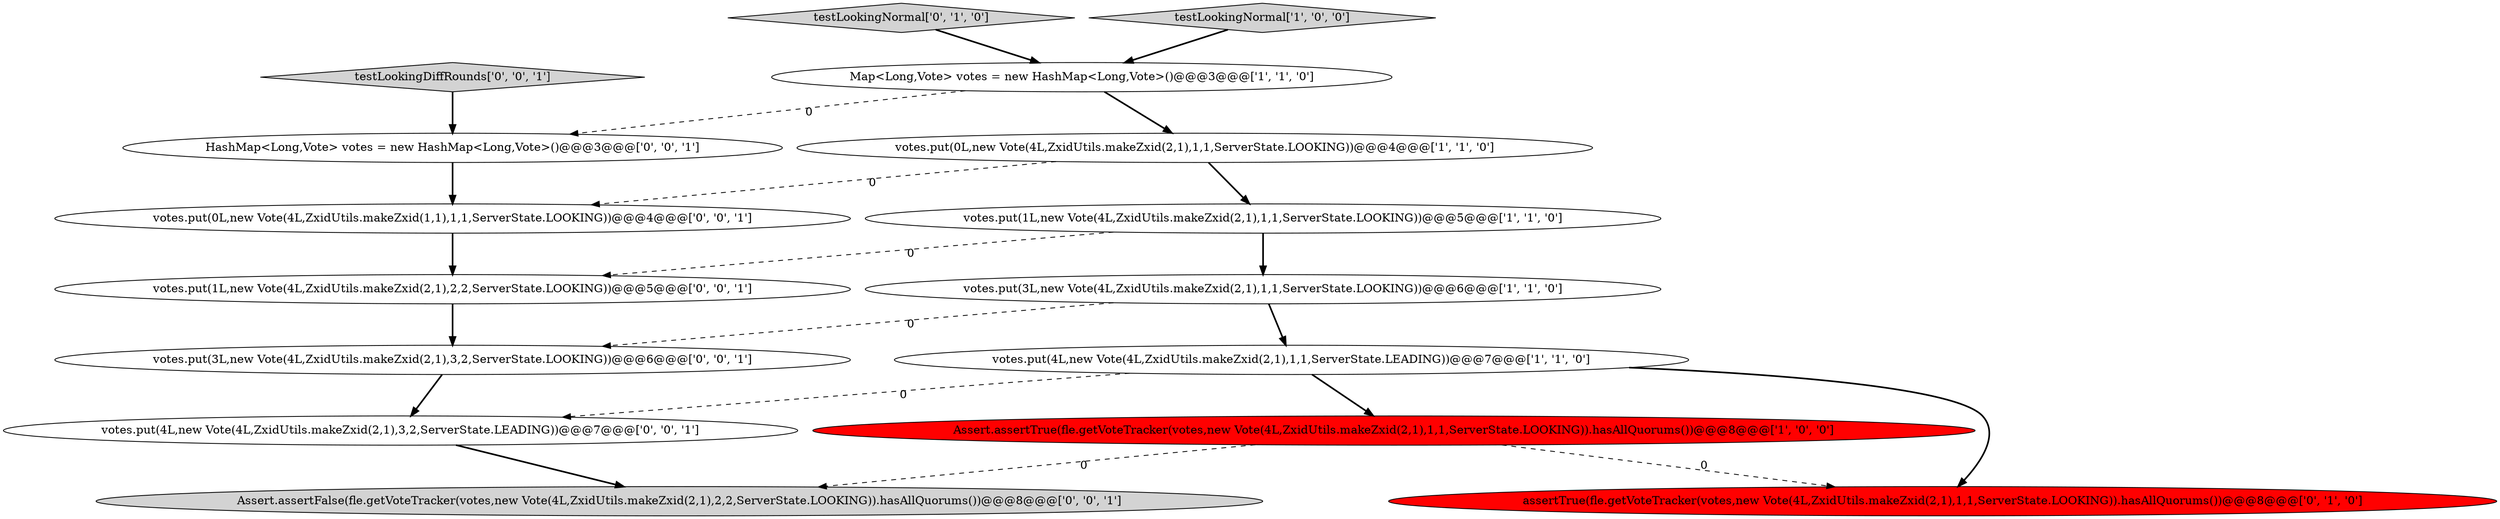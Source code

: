 digraph {
14 [style = filled, label = "testLookingDiffRounds['0', '0', '1']", fillcolor = lightgray, shape = diamond image = "AAA0AAABBB3BBB"];
13 [style = filled, label = "votes.put(4L,new Vote(4L,ZxidUtils.makeZxid(2,1),3,2,ServerState.LEADING))@@@7@@@['0', '0', '1']", fillcolor = white, shape = ellipse image = "AAA0AAABBB3BBB"];
15 [style = filled, label = "votes.put(1L,new Vote(4L,ZxidUtils.makeZxid(2,1),2,2,ServerState.LOOKING))@@@5@@@['0', '0', '1']", fillcolor = white, shape = ellipse image = "AAA0AAABBB3BBB"];
2 [style = filled, label = "Assert.assertTrue(fle.getVoteTracker(votes,new Vote(4L,ZxidUtils.makeZxid(2,1),1,1,ServerState.LOOKING)).hasAllQuorums())@@@8@@@['1', '0', '0']", fillcolor = red, shape = ellipse image = "AAA1AAABBB1BBB"];
4 [style = filled, label = "votes.put(3L,new Vote(4L,ZxidUtils.makeZxid(2,1),1,1,ServerState.LOOKING))@@@6@@@['1', '1', '0']", fillcolor = white, shape = ellipse image = "AAA0AAABBB1BBB"];
3 [style = filled, label = "Map<Long,Vote> votes = new HashMap<Long,Vote>()@@@3@@@['1', '1', '0']", fillcolor = white, shape = ellipse image = "AAA0AAABBB1BBB"];
9 [style = filled, label = "Assert.assertFalse(fle.getVoteTracker(votes,new Vote(4L,ZxidUtils.makeZxid(2,1),2,2,ServerState.LOOKING)).hasAllQuorums())@@@8@@@['0', '0', '1']", fillcolor = lightgray, shape = ellipse image = "AAA0AAABBB3BBB"];
1 [style = filled, label = "votes.put(1L,new Vote(4L,ZxidUtils.makeZxid(2,1),1,1,ServerState.LOOKING))@@@5@@@['1', '1', '0']", fillcolor = white, shape = ellipse image = "AAA0AAABBB1BBB"];
11 [style = filled, label = "votes.put(0L,new Vote(4L,ZxidUtils.makeZxid(1,1),1,1,ServerState.LOOKING))@@@4@@@['0', '0', '1']", fillcolor = white, shape = ellipse image = "AAA0AAABBB3BBB"];
7 [style = filled, label = "testLookingNormal['0', '1', '0']", fillcolor = lightgray, shape = diamond image = "AAA0AAABBB2BBB"];
10 [style = filled, label = "HashMap<Long,Vote> votes = new HashMap<Long,Vote>()@@@3@@@['0', '0', '1']", fillcolor = white, shape = ellipse image = "AAA0AAABBB3BBB"];
6 [style = filled, label = "votes.put(4L,new Vote(4L,ZxidUtils.makeZxid(2,1),1,1,ServerState.LEADING))@@@7@@@['1', '1', '0']", fillcolor = white, shape = ellipse image = "AAA0AAABBB1BBB"];
0 [style = filled, label = "testLookingNormal['1', '0', '0']", fillcolor = lightgray, shape = diamond image = "AAA0AAABBB1BBB"];
5 [style = filled, label = "votes.put(0L,new Vote(4L,ZxidUtils.makeZxid(2,1),1,1,ServerState.LOOKING))@@@4@@@['1', '1', '0']", fillcolor = white, shape = ellipse image = "AAA0AAABBB1BBB"];
12 [style = filled, label = "votes.put(3L,new Vote(4L,ZxidUtils.makeZxid(2,1),3,2,ServerState.LOOKING))@@@6@@@['0', '0', '1']", fillcolor = white, shape = ellipse image = "AAA0AAABBB3BBB"];
8 [style = filled, label = "assertTrue(fle.getVoteTracker(votes,new Vote(4L,ZxidUtils.makeZxid(2,1),1,1,ServerState.LOOKING)).hasAllQuorums())@@@8@@@['0', '1', '0']", fillcolor = red, shape = ellipse image = "AAA1AAABBB2BBB"];
0->3 [style = bold, label=""];
1->4 [style = bold, label=""];
4->6 [style = bold, label=""];
1->15 [style = dashed, label="0"];
14->10 [style = bold, label=""];
2->8 [style = dashed, label="0"];
7->3 [style = bold, label=""];
11->15 [style = bold, label=""];
4->12 [style = dashed, label="0"];
6->2 [style = bold, label=""];
12->13 [style = bold, label=""];
5->1 [style = bold, label=""];
3->5 [style = bold, label=""];
6->13 [style = dashed, label="0"];
5->11 [style = dashed, label="0"];
2->9 [style = dashed, label="0"];
6->8 [style = bold, label=""];
15->12 [style = bold, label=""];
3->10 [style = dashed, label="0"];
13->9 [style = bold, label=""];
10->11 [style = bold, label=""];
}
